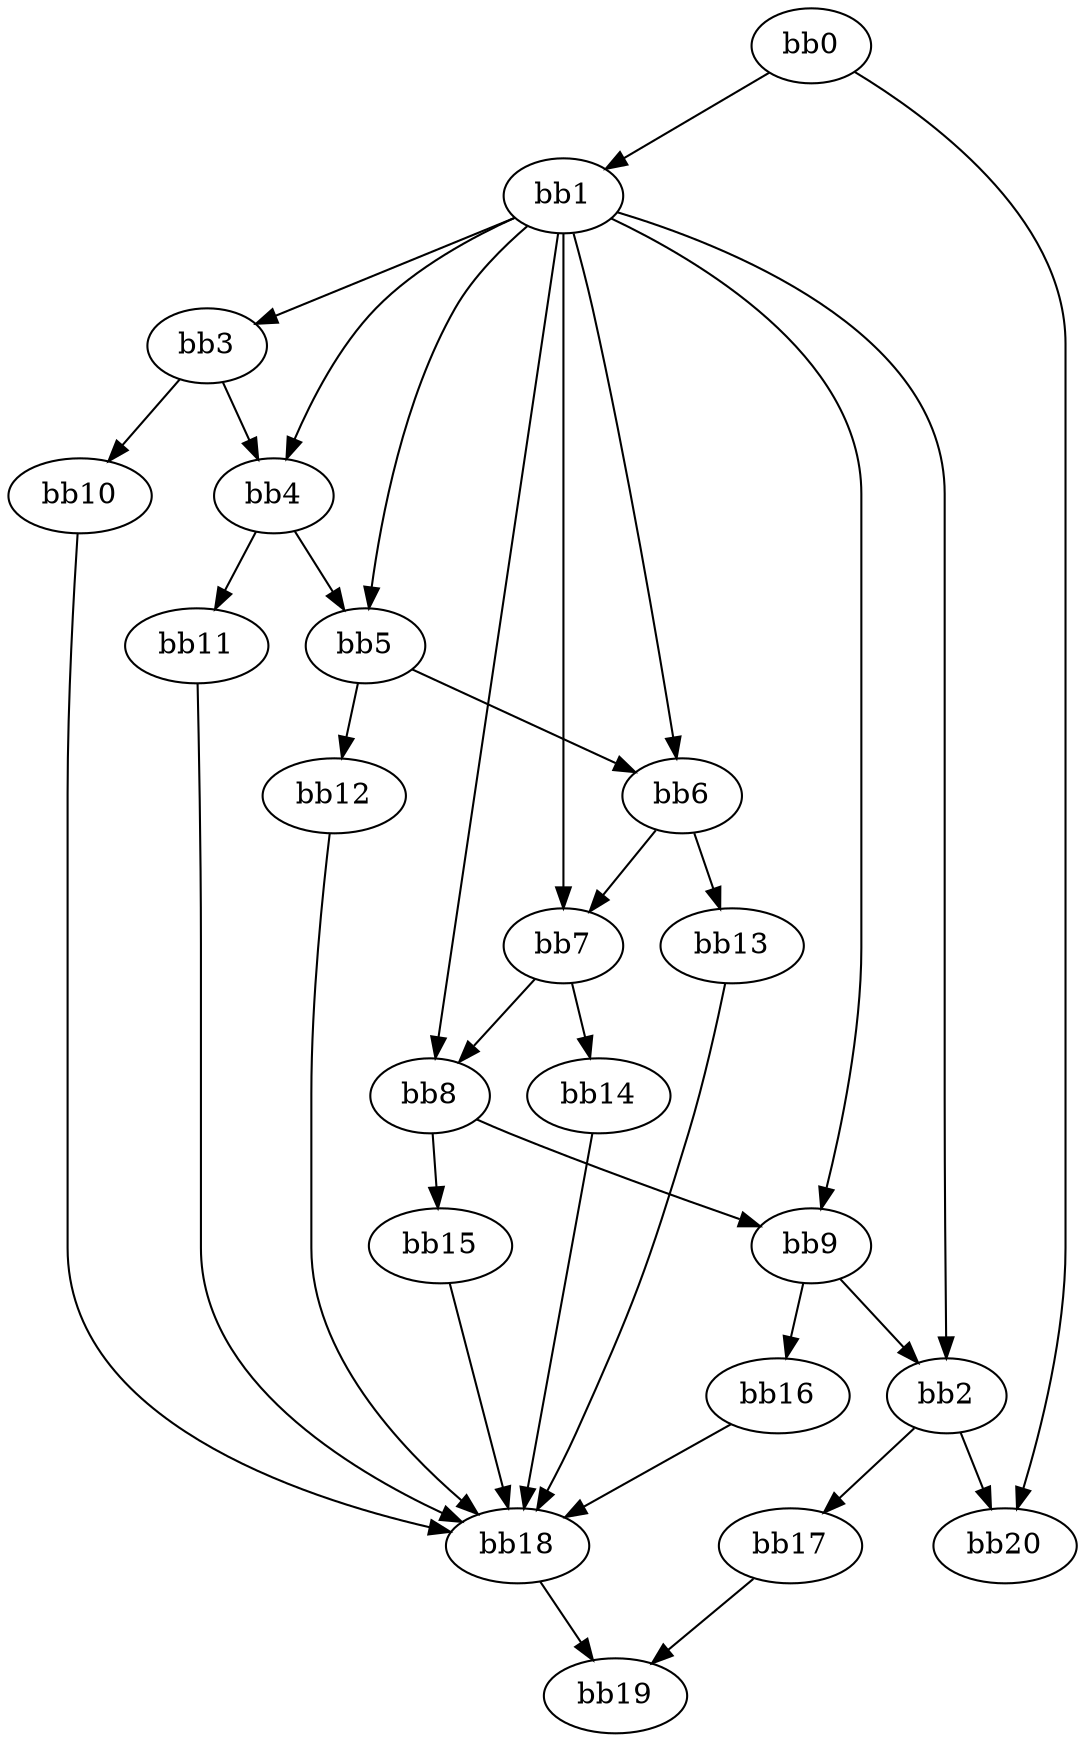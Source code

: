 digraph {
    0 [ label = "bb0\l" ]
    1 [ label = "bb1\l" ]
    2 [ label = "bb2\l" ]
    3 [ label = "bb3\l" ]
    4 [ label = "bb4\l" ]
    5 [ label = "bb5\l" ]
    6 [ label = "bb6\l" ]
    7 [ label = "bb7\l" ]
    8 [ label = "bb8\l" ]
    9 [ label = "bb9\l" ]
    10 [ label = "bb10\l" ]
    11 [ label = "bb11\l" ]
    12 [ label = "bb12\l" ]
    13 [ label = "bb13\l" ]
    14 [ label = "bb14\l" ]
    15 [ label = "bb15\l" ]
    16 [ label = "bb16\l" ]
    17 [ label = "bb17\l" ]
    18 [ label = "bb18\l" ]
    19 [ label = "bb19\l" ]
    20 [ label = "bb20\l" ]
    0 -> 1 [ ]
    0 -> 20 [ ]
    1 -> 2 [ ]
    1 -> 3 [ ]
    1 -> 4 [ ]
    1 -> 5 [ ]
    1 -> 6 [ ]
    1 -> 7 [ ]
    1 -> 8 [ ]
    1 -> 9 [ ]
    2 -> 17 [ ]
    2 -> 20 [ ]
    3 -> 4 [ ]
    3 -> 10 [ ]
    4 -> 5 [ ]
    4 -> 11 [ ]
    5 -> 6 [ ]
    5 -> 12 [ ]
    6 -> 7 [ ]
    6 -> 13 [ ]
    7 -> 8 [ ]
    7 -> 14 [ ]
    8 -> 9 [ ]
    8 -> 15 [ ]
    9 -> 2 [ ]
    9 -> 16 [ ]
    10 -> 18 [ ]
    11 -> 18 [ ]
    12 -> 18 [ ]
    13 -> 18 [ ]
    14 -> 18 [ ]
    15 -> 18 [ ]
    16 -> 18 [ ]
    17 -> 19 [ ]
    18 -> 19 [ ]
}

